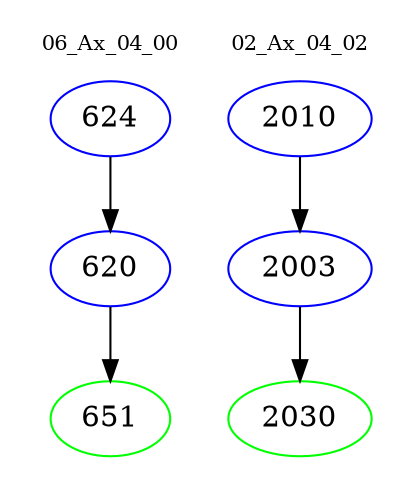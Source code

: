 digraph{
subgraph cluster_0 {
color = white
label = "06_Ax_04_00";
fontsize=10;
T0_624 [label="624", color="blue"]
T0_624 -> T0_620 [color="black"]
T0_620 [label="620", color="blue"]
T0_620 -> T0_651 [color="black"]
T0_651 [label="651", color="green"]
}
subgraph cluster_1 {
color = white
label = "02_Ax_04_02";
fontsize=10;
T1_2010 [label="2010", color="blue"]
T1_2010 -> T1_2003 [color="black"]
T1_2003 [label="2003", color="blue"]
T1_2003 -> T1_2030 [color="black"]
T1_2030 [label="2030", color="green"]
}
}
